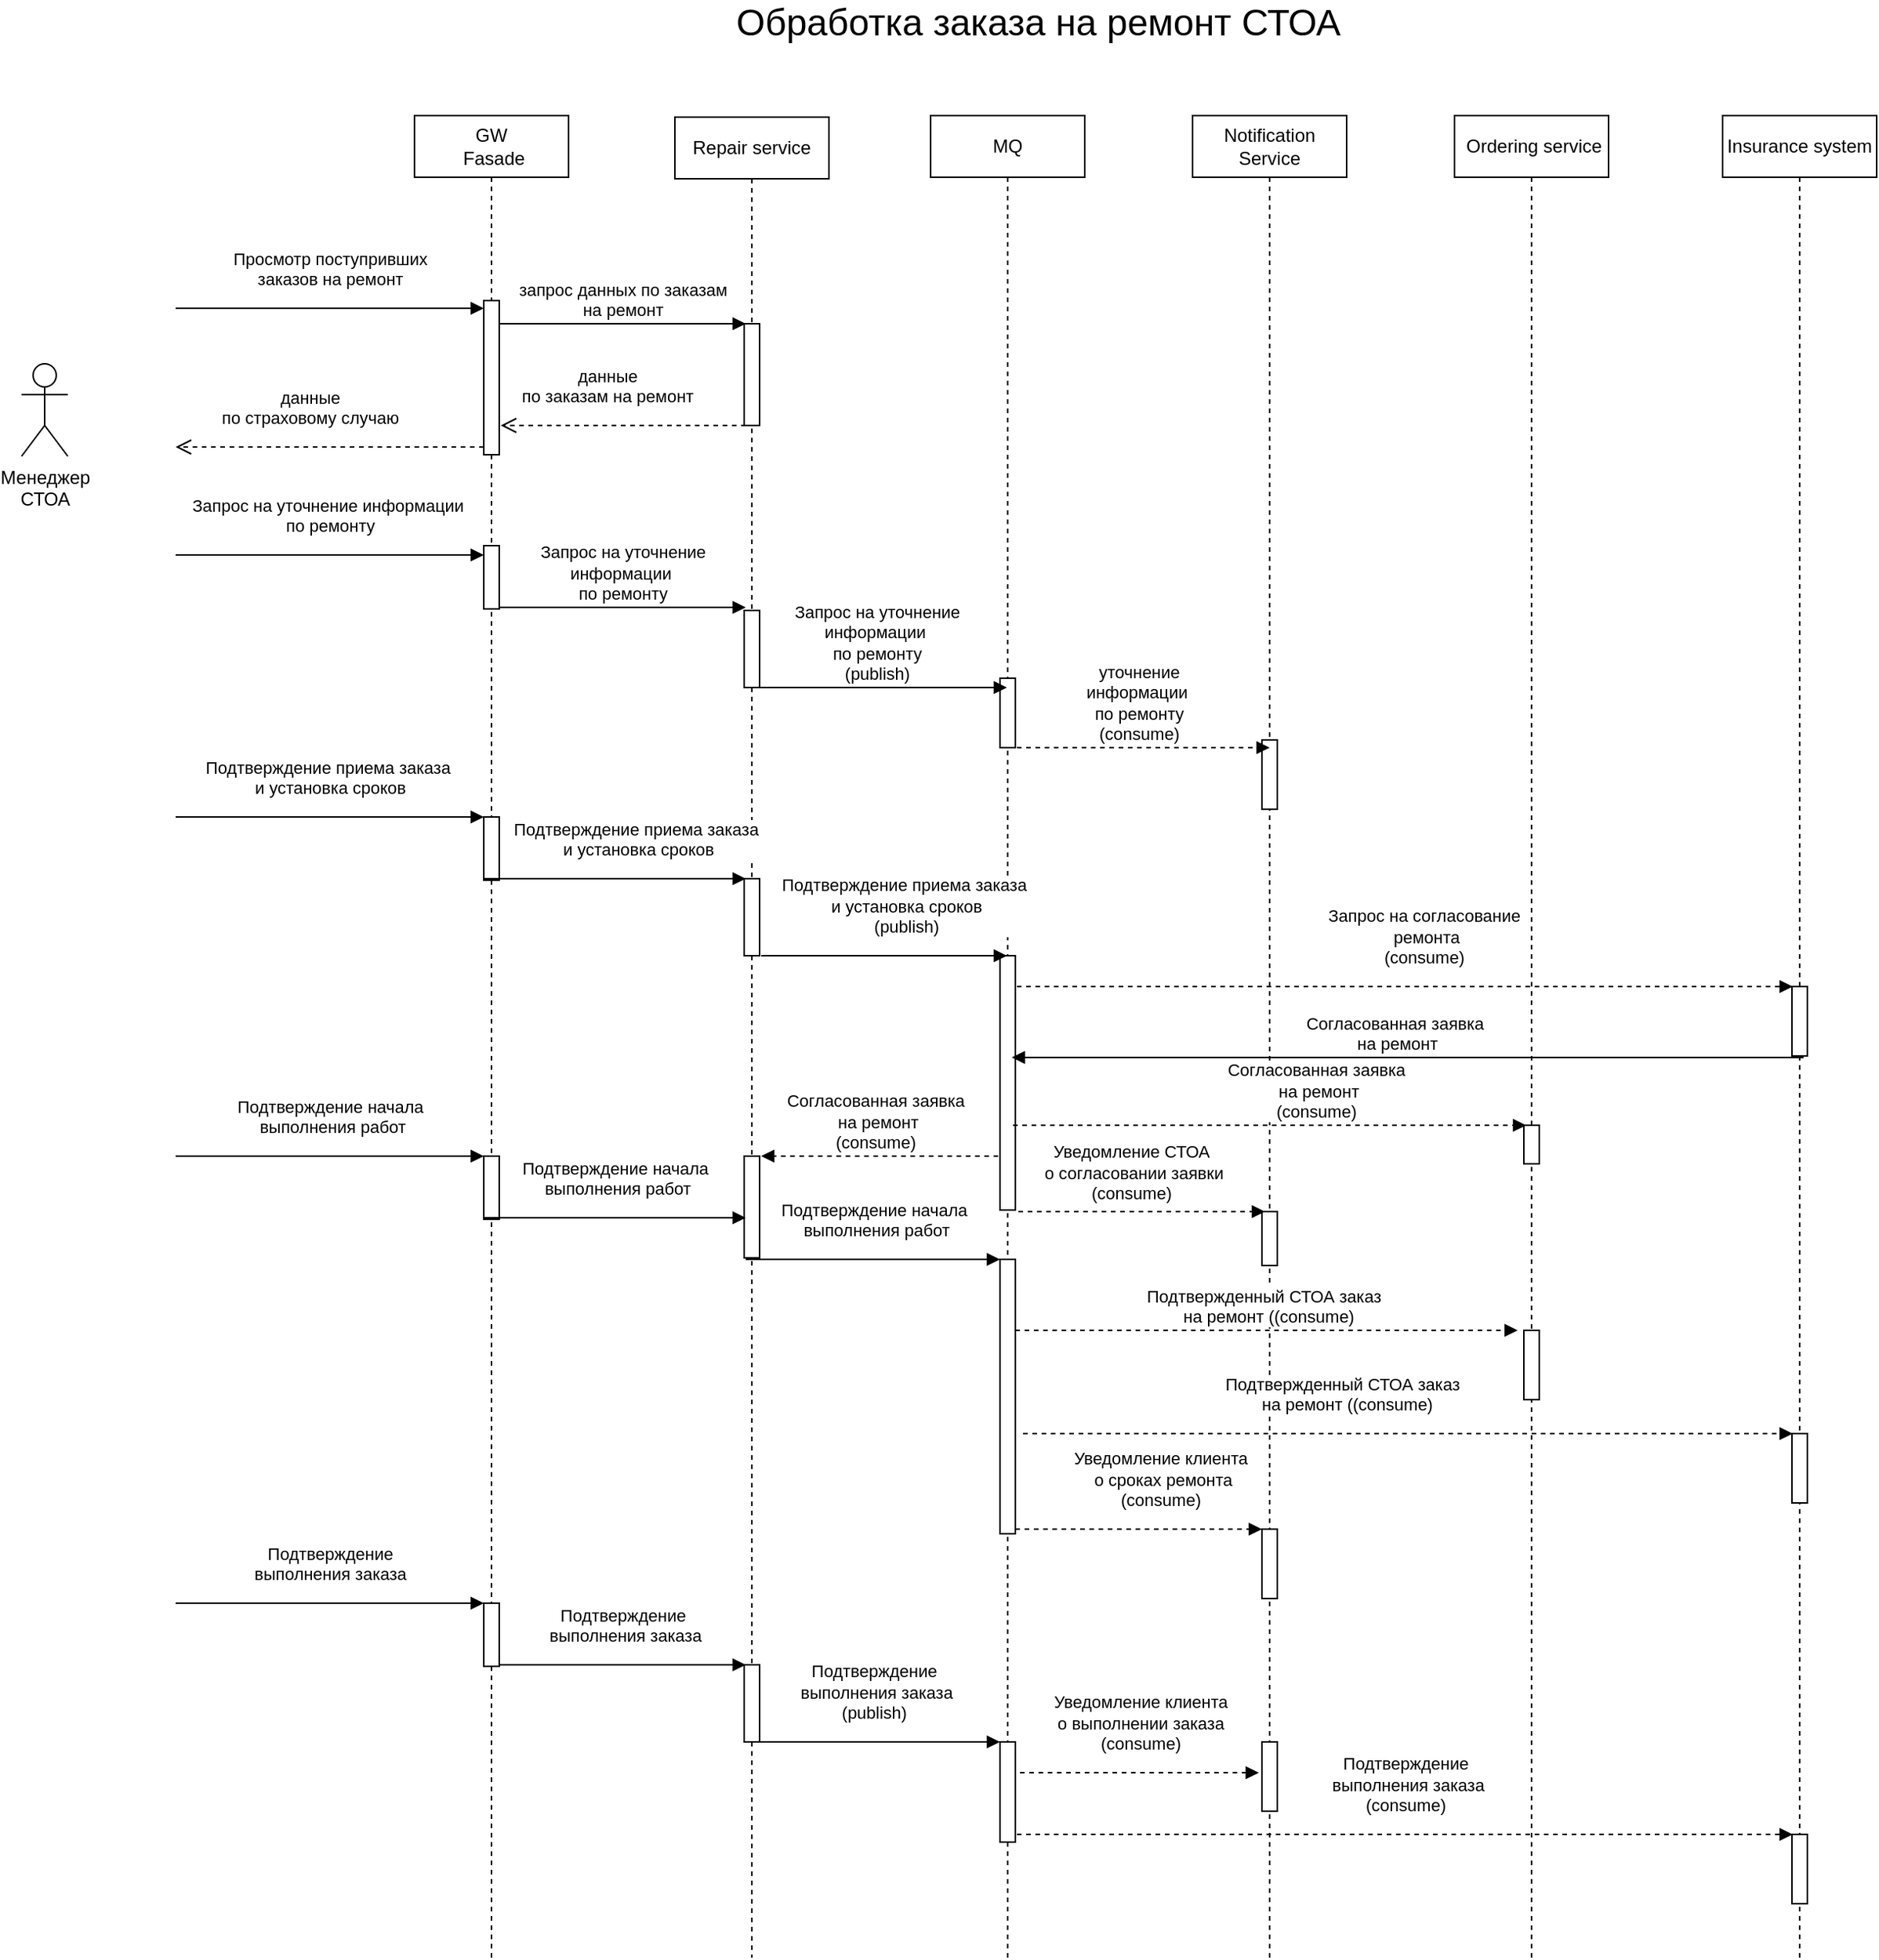 <mxfile version="22.1.3" type="device">
  <diagram name="Страница 1" id="X1VuIBabu0pYYO-fKi_C">
    <mxGraphModel dx="1562" dy="830" grid="1" gridSize="10" guides="1" tooltips="1" connect="1" arrows="1" fold="1" page="1" pageScale="1" pageWidth="1169" pageHeight="827" math="0" shadow="0">
      <root>
        <mxCell id="0" />
        <mxCell id="1" parent="0" />
        <mxCell id="5kMvGPbXQQpG_FBIuWni-1" value="Insurance system" style="shape=umlLifeline;perimeter=lifelinePerimeter;whiteSpace=wrap;html=1;container=1;dropTarget=0;collapsible=0;recursiveResize=0;outlineConnect=0;portConstraint=eastwest;newEdgeStyle={&quot;edgeStyle&quot;:&quot;elbowEdgeStyle&quot;,&quot;elbow&quot;:&quot;vertical&quot;,&quot;curved&quot;:0,&quot;rounded&quot;:0};labelBackgroundColor=default;" parent="1" vertex="1">
          <mxGeometry x="1124" y="85" width="100" height="1195" as="geometry" />
        </mxCell>
        <mxCell id="c8W6VCadi9x64FRJC4KS-23" value="" style="html=1;points=[[0,0,0,0,5],[0,1,0,0,-5],[1,0,0,0,5],[1,1,0,0,-5]];perimeter=orthogonalPerimeter;outlineConnect=0;targetShapes=umlLifeline;portConstraint=eastwest;newEdgeStyle={&quot;curved&quot;:0,&quot;rounded&quot;:0};" parent="5kMvGPbXQQpG_FBIuWni-1" vertex="1">
          <mxGeometry x="45" y="855" width="10" height="45" as="geometry" />
        </mxCell>
        <mxCell id="c8W6VCadi9x64FRJC4KS-34" value="" style="html=1;points=[[0,0,0,0,5],[0,1,0,0,-5],[1,0,0,0,5],[1,1,0,0,-5]];perimeter=orthogonalPerimeter;outlineConnect=0;targetShapes=umlLifeline;portConstraint=eastwest;newEdgeStyle={&quot;curved&quot;:0,&quot;rounded&quot;:0};" parent="5kMvGPbXQQpG_FBIuWni-1" vertex="1">
          <mxGeometry x="45" y="1115" width="10" height="45" as="geometry" />
        </mxCell>
        <mxCell id="w6kphhW_SbogIOgLhOLS-1" value="" style="html=1;points=[[0,0,0,0,5],[0,1,0,0,-5],[1,0,0,0,5],[1,1,0,0,-5]];perimeter=orthogonalPerimeter;outlineConnect=0;targetShapes=umlLifeline;portConstraint=eastwest;newEdgeStyle={&quot;curved&quot;:0,&quot;rounded&quot;:0};" parent="5kMvGPbXQQpG_FBIuWni-1" vertex="1">
          <mxGeometry x="45" y="565" width="10" height="45" as="geometry" />
        </mxCell>
        <mxCell id="5kMvGPbXQQpG_FBIuWni-3" value="MQ" style="shape=umlLifeline;perimeter=lifelinePerimeter;whiteSpace=wrap;html=1;container=1;dropTarget=0;collapsible=0;recursiveResize=0;outlineConnect=0;portConstraint=eastwest;newEdgeStyle={&quot;edgeStyle&quot;:&quot;elbowEdgeStyle&quot;,&quot;elbow&quot;:&quot;vertical&quot;,&quot;curved&quot;:0,&quot;rounded&quot;:0};" parent="1" vertex="1">
          <mxGeometry x="610" y="85" width="100" height="1195" as="geometry" />
        </mxCell>
        <mxCell id="c8W6VCadi9x64FRJC4KS-5" value="" style="html=1;points=[[0,0,0,0,5],[0,1,0,0,-5],[1,0,0,0,5],[1,1,0,0,-5]];perimeter=orthogonalPerimeter;outlineConnect=0;targetShapes=umlLifeline;portConstraint=eastwest;newEdgeStyle={&quot;curved&quot;:0,&quot;rounded&quot;:0};" parent="5kMvGPbXQQpG_FBIuWni-3" vertex="1">
          <mxGeometry x="45" y="365" width="10" height="45" as="geometry" />
        </mxCell>
        <mxCell id="c8W6VCadi9x64FRJC4KS-17" value="" style="html=1;points=[[0,0,0,0,5],[0,1,0,0,-5],[1,0,0,0,5],[1,1,0,0,-5]];perimeter=orthogonalPerimeter;outlineConnect=0;targetShapes=umlLifeline;portConstraint=eastwest;newEdgeStyle={&quot;curved&quot;:0,&quot;rounded&quot;:0};" parent="5kMvGPbXQQpG_FBIuWni-3" vertex="1">
          <mxGeometry x="45" y="545" width="10" height="165" as="geometry" />
        </mxCell>
        <mxCell id="c8W6VCadi9x64FRJC4KS-30" value="" style="html=1;points=[[0,0,0,0,5],[0,1,0,0,-5],[1,0,0,0,5],[1,1,0,0,-5]];perimeter=orthogonalPerimeter;outlineConnect=0;targetShapes=umlLifeline;portConstraint=eastwest;newEdgeStyle={&quot;curved&quot;:0,&quot;rounded&quot;:0};" parent="5kMvGPbXQQpG_FBIuWni-3" vertex="1">
          <mxGeometry x="45" y="1055" width="10" height="65" as="geometry" />
        </mxCell>
        <mxCell id="nSXLJaOGSlfHA8_WCFjH-5" value="" style="html=1;points=[[0,0,0,0,5],[0,1,0,0,-5],[1,0,0,0,5],[1,1,0,0,-5]];perimeter=orthogonalPerimeter;outlineConnect=0;targetShapes=umlLifeline;portConstraint=eastwest;newEdgeStyle={&quot;curved&quot;:0,&quot;rounded&quot;:0};" vertex="1" parent="5kMvGPbXQQpG_FBIuWni-3">
          <mxGeometry x="45" y="742" width="10" height="178" as="geometry" />
        </mxCell>
        <mxCell id="5kMvGPbXQQpG_FBIuWni-4" value="Notification Service" style="shape=umlLifeline;perimeter=lifelinePerimeter;whiteSpace=wrap;html=1;container=1;dropTarget=0;collapsible=0;recursiveResize=0;outlineConnect=0;portConstraint=eastwest;newEdgeStyle={&quot;edgeStyle&quot;:&quot;elbowEdgeStyle&quot;,&quot;elbow&quot;:&quot;vertical&quot;,&quot;curved&quot;:0,&quot;rounded&quot;:0};" parent="1" vertex="1">
          <mxGeometry x="780" y="85" width="100" height="1195" as="geometry" />
        </mxCell>
        <mxCell id="c8W6VCadi9x64FRJC4KS-10" value="" style="html=1;points=[[0,0,0,0,5],[0,1,0,0,-5],[1,0,0,0,5],[1,1,0,0,-5]];perimeter=orthogonalPerimeter;outlineConnect=0;targetShapes=umlLifeline;portConstraint=eastwest;newEdgeStyle={&quot;curved&quot;:0,&quot;rounded&quot;:0};" parent="5kMvGPbXQQpG_FBIuWni-4" vertex="1">
          <mxGeometry x="45" y="405" width="10" height="45" as="geometry" />
        </mxCell>
        <mxCell id="c8W6VCadi9x64FRJC4KS-19" value="" style="html=1;points=[[0,0,0,0,5],[0,1,0,0,-5],[1,0,0,0,5],[1,1,0,0,-5]];perimeter=orthogonalPerimeter;outlineConnect=0;targetShapes=umlLifeline;portConstraint=eastwest;newEdgeStyle={&quot;curved&quot;:0,&quot;rounded&quot;:0};" parent="5kMvGPbXQQpG_FBIuWni-4" vertex="1">
          <mxGeometry x="45" y="917" width="10" height="45" as="geometry" />
        </mxCell>
        <mxCell id="c8W6VCadi9x64FRJC4KS-32" value="" style="html=1;points=[[0,0,0,0,5],[0,1,0,0,-5],[1,0,0,0,5],[1,1,0,0,-5]];perimeter=orthogonalPerimeter;outlineConnect=0;targetShapes=umlLifeline;portConstraint=eastwest;newEdgeStyle={&quot;curved&quot;:0,&quot;rounded&quot;:0};" parent="5kMvGPbXQQpG_FBIuWni-4" vertex="1">
          <mxGeometry x="45" y="1055" width="10" height="45" as="geometry" />
        </mxCell>
        <mxCell id="w6kphhW_SbogIOgLhOLS-9" value="" style="html=1;points=[[0,0,0,0,5],[0,1,0,0,-5],[1,0,0,0,5],[1,1,0,0,-5]];perimeter=orthogonalPerimeter;outlineConnect=0;targetShapes=umlLifeline;portConstraint=eastwest;newEdgeStyle={&quot;curved&quot;:0,&quot;rounded&quot;:0};" parent="5kMvGPbXQQpG_FBIuWni-4" vertex="1">
          <mxGeometry x="45" y="711" width="10" height="35" as="geometry" />
        </mxCell>
        <mxCell id="5kMvGPbXQQpG_FBIuWni-11" value="&amp;nbsp;Ordering service" style="shape=umlLifeline;perimeter=lifelinePerimeter;whiteSpace=wrap;html=1;container=1;dropTarget=0;collapsible=0;recursiveResize=0;outlineConnect=0;portConstraint=eastwest;newEdgeStyle={&quot;edgeStyle&quot;:&quot;elbowEdgeStyle&quot;,&quot;elbow&quot;:&quot;vertical&quot;,&quot;curved&quot;:0,&quot;rounded&quot;:0};" parent="1" vertex="1">
          <mxGeometry x="950" y="85" width="100" height="1195" as="geometry" />
        </mxCell>
        <mxCell id="c8W6VCadi9x64FRJC4KS-21" value="" style="html=1;points=[[0,0,0,0,5],[0,1,0,0,-5],[1,0,0,0,5],[1,1,0,0,-5]];perimeter=orthogonalPerimeter;outlineConnect=0;targetShapes=umlLifeline;portConstraint=eastwest;newEdgeStyle={&quot;curved&quot;:0,&quot;rounded&quot;:0};" parent="5kMvGPbXQQpG_FBIuWni-11" vertex="1">
          <mxGeometry x="45" y="788" width="10" height="45" as="geometry" />
        </mxCell>
        <mxCell id="w6kphhW_SbogIOgLhOLS-7" value="" style="html=1;points=[[0,0,0,0,5],[0,1,0,0,-5],[1,0,0,0,5],[1,1,0,0,-5]];perimeter=orthogonalPerimeter;outlineConnect=0;targetShapes=umlLifeline;portConstraint=eastwest;newEdgeStyle={&quot;curved&quot;:0,&quot;rounded&quot;:0};" parent="5kMvGPbXQQpG_FBIuWni-11" vertex="1">
          <mxGeometry x="45" y="655" width="10" height="25" as="geometry" />
        </mxCell>
        <mxCell id="LrFNyvx7Tn5cQzwZqslB-2" value="Менеджер&lt;br&gt;СТОА" style="shape=umlActor;verticalLabelPosition=bottom;verticalAlign=top;html=1;" parent="1" vertex="1">
          <mxGeometry x="20" y="246" width="30" height="60" as="geometry" />
        </mxCell>
        <mxCell id="LrFNyvx7Tn5cQzwZqslB-10" value="Repair service" style="shape=umlLifeline;perimeter=lifelinePerimeter;whiteSpace=wrap;html=1;container=1;dropTarget=0;collapsible=0;recursiveResize=0;outlineConnect=0;portConstraint=eastwest;newEdgeStyle={&quot;curved&quot;:0,&quot;rounded&quot;:0};" parent="1" vertex="1">
          <mxGeometry x="444" y="86" width="100" height="1194" as="geometry" />
        </mxCell>
        <mxCell id="UsgW71boSpDIxjrZu9mr-2" value="" style="html=1;points=[[0,0,0,0,5],[0,1,0,0,-5],[1,0,0,0,5],[1,1,0,0,-5]];perimeter=orthogonalPerimeter;outlineConnect=0;targetShapes=umlLifeline;portConstraint=eastwest;newEdgeStyle={&quot;curved&quot;:0,&quot;rounded&quot;:0};" parent="LrFNyvx7Tn5cQzwZqslB-10" vertex="1">
          <mxGeometry x="45" y="134" width="10" height="66" as="geometry" />
        </mxCell>
        <mxCell id="c8W6VCadi9x64FRJC4KS-2" value="" style="html=1;points=[[0,0,0,0,5],[0,1,0,0,-5],[1,0,0,0,5],[1,1,0,0,-5]];perimeter=orthogonalPerimeter;outlineConnect=0;targetShapes=umlLifeline;portConstraint=eastwest;newEdgeStyle={&quot;curved&quot;:0,&quot;rounded&quot;:0};" parent="LrFNyvx7Tn5cQzwZqslB-10" vertex="1">
          <mxGeometry x="45" y="320" width="10" height="50" as="geometry" />
        </mxCell>
        <mxCell id="c8W6VCadi9x64FRJC4KS-15" value="" style="html=1;points=[[0,0,0,0,5],[0,1,0,0,-5],[1,0,0,0,5],[1,1,0,0,-5]];perimeter=orthogonalPerimeter;outlineConnect=0;targetShapes=umlLifeline;portConstraint=eastwest;newEdgeStyle={&quot;curved&quot;:0,&quot;rounded&quot;:0};" parent="LrFNyvx7Tn5cQzwZqslB-10" vertex="1">
          <mxGeometry x="45" y="494" width="10" height="50" as="geometry" />
        </mxCell>
        <mxCell id="c8W6VCadi9x64FRJC4KS-28" value="" style="html=1;points=[[0,0,0,0,5],[0,1,0,0,-5],[1,0,0,0,5],[1,1,0,0,-5]];perimeter=orthogonalPerimeter;outlineConnect=0;targetShapes=umlLifeline;portConstraint=eastwest;newEdgeStyle={&quot;curved&quot;:0,&quot;rounded&quot;:0};" parent="LrFNyvx7Tn5cQzwZqslB-10" vertex="1">
          <mxGeometry x="45" y="1004" width="10" height="50" as="geometry" />
        </mxCell>
        <mxCell id="w6kphhW_SbogIOgLhOLS-5" value="" style="html=1;points=[[0,0,0,0,5],[0,1,0,0,-5],[1,0,0,0,5],[1,1,0,0,-5]];perimeter=orthogonalPerimeter;outlineConnect=0;targetShapes=umlLifeline;portConstraint=eastwest;newEdgeStyle={&quot;curved&quot;:0,&quot;rounded&quot;:0};" parent="LrFNyvx7Tn5cQzwZqslB-10" vertex="1">
          <mxGeometry x="45" y="674" width="10" height="66" as="geometry" />
        </mxCell>
        <mxCell id="LrFNyvx7Tn5cQzwZqslB-12" value="Просмотр поступривших &lt;br&gt;заказов на ремонт" style="html=1;verticalAlign=bottom;endArrow=block;curved=0;rounded=0;entryX=0;entryY=0;entryDx=0;entryDy=5;entryPerimeter=0;" parent="1" target="_3-TRgmvLad44blOpgIH-4" edge="1">
          <mxGeometry y="10" width="80" relative="1" as="geometry">
            <mxPoint x="120" y="210" as="sourcePoint" />
            <mxPoint x="150" y="211" as="targetPoint" />
            <mxPoint as="offset" />
          </mxGeometry>
        </mxCell>
        <mxCell id="_3-TRgmvLad44blOpgIH-1" value="Обработка заказа на ремонт СТОА" style="text;html=1;strokeColor=none;fillColor=none;align=center;verticalAlign=middle;whiteSpace=wrap;rounded=0;fontSize=24;" parent="1" vertex="1">
          <mxGeometry x="275" y="10" width="810" height="30" as="geometry" />
        </mxCell>
        <mxCell id="_3-TRgmvLad44blOpgIH-3" value="GW&lt;br&gt;&amp;nbsp;Fasade" style="shape=umlLifeline;perimeter=lifelinePerimeter;whiteSpace=wrap;html=1;container=1;dropTarget=0;collapsible=0;recursiveResize=0;outlineConnect=0;portConstraint=eastwest;newEdgeStyle={&quot;curved&quot;:0,&quot;rounded&quot;:0};" parent="1" vertex="1">
          <mxGeometry x="275" y="85" width="100" height="1195" as="geometry" />
        </mxCell>
        <mxCell id="_3-TRgmvLad44blOpgIH-4" value="" style="html=1;points=[[0,0,0,0,5],[0,1,0,0,-5],[1,0,0,0,5],[1,1,0,0,-5]];perimeter=orthogonalPerimeter;outlineConnect=0;targetShapes=umlLifeline;portConstraint=eastwest;newEdgeStyle={&quot;curved&quot;:0,&quot;rounded&quot;:0};" parent="_3-TRgmvLad44blOpgIH-3" vertex="1">
          <mxGeometry x="45" y="120" width="10" height="100" as="geometry" />
        </mxCell>
        <mxCell id="c8W6VCadi9x64FRJC4KS-1" value="" style="html=1;points=[[0,0,0,0,5],[0,1,0,0,-5],[1,0,0,0,5],[1,1,0,0,-5]];perimeter=orthogonalPerimeter;outlineConnect=0;targetShapes=umlLifeline;portConstraint=eastwest;newEdgeStyle={&quot;curved&quot;:0,&quot;rounded&quot;:0};" parent="_3-TRgmvLad44blOpgIH-3" vertex="1">
          <mxGeometry x="45" y="279" width="10" height="41" as="geometry" />
        </mxCell>
        <mxCell id="c8W6VCadi9x64FRJC4KS-12" value="" style="html=1;points=[[0,0,0,0,5],[0,1,0,0,-5],[1,0,0,0,5],[1,1,0,0,-5]];perimeter=orthogonalPerimeter;outlineConnect=0;targetShapes=umlLifeline;portConstraint=eastwest;newEdgeStyle={&quot;curved&quot;:0,&quot;rounded&quot;:0};" parent="_3-TRgmvLad44blOpgIH-3" vertex="1">
          <mxGeometry x="45" y="455" width="10" height="41" as="geometry" />
        </mxCell>
        <mxCell id="c8W6VCadi9x64FRJC4KS-26" value="" style="html=1;points=[[0,0,0,0,5],[0,1,0,0,-5],[1,0,0,0,5],[1,1,0,0,-5]];perimeter=orthogonalPerimeter;outlineConnect=0;targetShapes=umlLifeline;portConstraint=eastwest;newEdgeStyle={&quot;curved&quot;:0,&quot;rounded&quot;:0};" parent="_3-TRgmvLad44blOpgIH-3" vertex="1">
          <mxGeometry x="45" y="965" width="10" height="41" as="geometry" />
        </mxCell>
        <mxCell id="nSXLJaOGSlfHA8_WCFjH-2" value="" style="html=1;points=[[0,0,0,0,5],[0,1,0,0,-5],[1,0,0,0,5],[1,1,0,0,-5]];perimeter=orthogonalPerimeter;outlineConnect=0;targetShapes=umlLifeline;portConstraint=eastwest;newEdgeStyle={&quot;curved&quot;:0,&quot;rounded&quot;:0};" vertex="1" parent="_3-TRgmvLad44blOpgIH-3">
          <mxGeometry x="45" y="675" width="10" height="41" as="geometry" />
        </mxCell>
        <mxCell id="_3-TRgmvLad44blOpgIH-5" value="запрос данных по заказам &lt;br&gt;на ремонт" style="html=1;verticalAlign=bottom;endArrow=block;curved=0;rounded=0;entryX=0;entryY=0;entryDx=0;entryDy=5;entryPerimeter=0;" parent="1" edge="1">
          <mxGeometry width="80" relative="1" as="geometry">
            <mxPoint x="330" y="220" as="sourcePoint" />
            <mxPoint x="490" y="220" as="targetPoint" />
            <mxPoint as="offset" />
          </mxGeometry>
        </mxCell>
        <mxCell id="_3-TRgmvLad44blOpgIH-6" value="данные&lt;br style=&quot;border-color: var(--border-color);&quot;&gt;по заказам на ремонт" style="html=1;verticalAlign=bottom;endArrow=open;dashed=1;endSize=8;curved=0;rounded=0;" parent="1" edge="1">
          <mxGeometry x="0.142" y="-10" relative="1" as="geometry">
            <mxPoint x="490" y="286" as="sourcePoint" />
            <mxPoint x="331" y="286" as="targetPoint" />
            <mxPoint x="1" as="offset" />
          </mxGeometry>
        </mxCell>
        <mxCell id="_3-TRgmvLad44blOpgIH-7" value="данные&lt;br style=&quot;border-color: var(--border-color);&quot;&gt;по страховому случаю" style="html=1;verticalAlign=bottom;endArrow=open;dashed=1;endSize=8;curved=0;rounded=0;" parent="1" edge="1">
          <mxGeometry x="0.142" y="-10" relative="1" as="geometry">
            <mxPoint x="320" y="300" as="sourcePoint" />
            <mxPoint x="120" y="300" as="targetPoint" />
            <mxPoint x="1" as="offset" />
          </mxGeometry>
        </mxCell>
        <mxCell id="c8W6VCadi9x64FRJC4KS-3" value="Запрос на уточнение информации&amp;nbsp;&lt;br&gt;по ремонту" style="html=1;verticalAlign=bottom;endArrow=block;curved=0;rounded=0;entryX=0;entryY=0;entryDx=0;entryDy=5;entryPerimeter=0;" parent="1" edge="1">
          <mxGeometry y="10" width="80" relative="1" as="geometry">
            <mxPoint x="120" y="370" as="sourcePoint" />
            <mxPoint x="320" y="370" as="targetPoint" />
            <mxPoint as="offset" />
          </mxGeometry>
        </mxCell>
        <mxCell id="c8W6VCadi9x64FRJC4KS-4" value="Запрос на уточнение &lt;br&gt;информации&amp;nbsp;&lt;br style=&quot;border-color: var(--border-color);&quot;&gt;по ремонту" style="html=1;verticalAlign=bottom;endArrow=block;curved=0;rounded=0;entryX=0;entryY=0;entryDx=0;entryDy=5;entryPerimeter=0;" parent="1" edge="1">
          <mxGeometry width="80" relative="1" as="geometry">
            <mxPoint x="330" y="404" as="sourcePoint" />
            <mxPoint x="490" y="404" as="targetPoint" />
            <mxPoint as="offset" />
          </mxGeometry>
        </mxCell>
        <mxCell id="c8W6VCadi9x64FRJC4KS-7" value="Запрос на уточнение &lt;br&gt;информации&amp;nbsp;&lt;br style=&quot;border-color: var(--border-color);&quot;&gt;по ремонту&lt;br&gt;(publish)" style="html=1;verticalAlign=bottom;endArrow=block;curved=0;rounded=0;" parent="1" target="5kMvGPbXQQpG_FBIuWni-3" edge="1">
          <mxGeometry width="80" relative="1" as="geometry">
            <mxPoint x="490" y="456" as="sourcePoint" />
            <mxPoint x="650" y="456" as="targetPoint" />
            <mxPoint as="offset" />
          </mxGeometry>
        </mxCell>
        <mxCell id="c8W6VCadi9x64FRJC4KS-11" value="уточнение &lt;br&gt;информации&amp;nbsp;&lt;br style=&quot;border-color: var(--border-color);&quot;&gt;по ремонту&lt;br&gt;(consume)" style="html=1;verticalAlign=bottom;endArrow=block;curved=0;rounded=0;dashed=1;" parent="1" edge="1">
          <mxGeometry width="80" relative="1" as="geometry">
            <mxPoint x="660" y="495" as="sourcePoint" />
            <mxPoint x="830" y="495" as="targetPoint" />
            <mxPoint as="offset" />
          </mxGeometry>
        </mxCell>
        <mxCell id="c8W6VCadi9x64FRJC4KS-14" value="Подтверждение приема заказа&amp;nbsp;&lt;br&gt;и установка сроков" style="html=1;verticalAlign=bottom;endArrow=block;curved=0;rounded=0;entryX=0;entryY=0;entryDx=0;entryDy=5;entryPerimeter=0;" parent="1" edge="1">
          <mxGeometry y="10" width="80" relative="1" as="geometry">
            <mxPoint x="120" y="540" as="sourcePoint" />
            <mxPoint x="320" y="540" as="targetPoint" />
            <mxPoint as="offset" />
          </mxGeometry>
        </mxCell>
        <mxCell id="c8W6VCadi9x64FRJC4KS-16" value="Подтверждение приема заказа&amp;nbsp;&lt;br&gt;и установка сроков" style="html=1;verticalAlign=bottom;endArrow=block;curved=0;rounded=0;" parent="1" edge="1">
          <mxGeometry x="0.176" y="10" width="80" relative="1" as="geometry">
            <mxPoint x="320" y="580" as="sourcePoint" />
            <mxPoint x="490" y="580" as="targetPoint" />
            <mxPoint as="offset" />
          </mxGeometry>
        </mxCell>
        <mxCell id="c8W6VCadi9x64FRJC4KS-18" value="Подтверждение приема заказа&amp;nbsp;&lt;br&gt;и установка сроков&lt;br&gt;(publish)" style="html=1;verticalAlign=bottom;endArrow=block;curved=0;rounded=0;" parent="1" target="5kMvGPbXQQpG_FBIuWni-3" edge="1">
          <mxGeometry x="0.176" y="10" width="80" relative="1" as="geometry">
            <mxPoint x="500" y="630" as="sourcePoint" />
            <mxPoint x="670" y="630" as="targetPoint" />
            <mxPoint as="offset" />
          </mxGeometry>
        </mxCell>
        <mxCell id="c8W6VCadi9x64FRJC4KS-20" value="Уведомление клиента&lt;br&gt;&amp;nbsp;о сроках ремонта&lt;br&gt;(consume)" style="html=1;verticalAlign=bottom;endArrow=block;curved=0;rounded=0;dashed=1;" parent="1" edge="1">
          <mxGeometry x="0.176" y="10" width="80" relative="1" as="geometry">
            <mxPoint x="665" y="1002" as="sourcePoint" />
            <mxPoint x="825" y="1002" as="targetPoint" />
            <mxPoint as="offset" />
          </mxGeometry>
        </mxCell>
        <mxCell id="c8W6VCadi9x64FRJC4KS-22" value="Подтвержденный СТОА заказ&amp;nbsp;&amp;nbsp;&lt;br&gt;на ремонт ((consume)" style="html=1;verticalAlign=bottom;endArrow=block;curved=0;rounded=0;dashed=1;" parent="1" edge="1">
          <mxGeometry x="0.002" width="80" relative="1" as="geometry">
            <mxPoint x="665" y="873" as="sourcePoint" />
            <mxPoint x="991" y="873" as="targetPoint" />
            <mxPoint as="offset" />
          </mxGeometry>
        </mxCell>
        <mxCell id="c8W6VCadi9x64FRJC4KS-24" value="Подтвержденный СТОА заказ&amp;nbsp;&amp;nbsp;&lt;br&gt;на ремонт ((consume)" style="html=1;verticalAlign=bottom;endArrow=block;curved=0;rounded=0;dashed=1;" parent="1" edge="1">
          <mxGeometry x="-0.159" y="10" width="80" relative="1" as="geometry">
            <mxPoint x="670" y="940" as="sourcePoint" />
            <mxPoint x="1169.5" y="940" as="targetPoint" />
            <mxPoint as="offset" />
          </mxGeometry>
        </mxCell>
        <mxCell id="c8W6VCadi9x64FRJC4KS-27" value="Подтверждение &lt;br&gt;выполнения заказа" style="html=1;verticalAlign=bottom;endArrow=block;curved=0;rounded=0;entryX=0;entryY=0;entryDx=0;entryDy=5;entryPerimeter=0;" parent="1" edge="1">
          <mxGeometry y="10" width="80" relative="1" as="geometry">
            <mxPoint x="120" y="1050" as="sourcePoint" />
            <mxPoint x="320" y="1050" as="targetPoint" />
            <mxPoint as="offset" />
          </mxGeometry>
        </mxCell>
        <mxCell id="c8W6VCadi9x64FRJC4KS-29" value="Подтверждение&lt;br&gt;&amp;nbsp;выполнения заказа" style="html=1;verticalAlign=bottom;endArrow=block;curved=0;rounded=0;" parent="1" edge="1">
          <mxGeometry y="10" width="80" relative="1" as="geometry">
            <mxPoint x="330" y="1090" as="sourcePoint" />
            <mxPoint x="490" y="1090" as="targetPoint" />
            <mxPoint as="offset" />
          </mxGeometry>
        </mxCell>
        <mxCell id="c8W6VCadi9x64FRJC4KS-31" value="Подтверждение&lt;br&gt;&amp;nbsp;выполнения заказа&lt;br&gt;(publish)" style="html=1;verticalAlign=bottom;endArrow=block;curved=0;rounded=0;" parent="1" edge="1">
          <mxGeometry y="10" width="80" relative="1" as="geometry">
            <mxPoint x="490" y="1140" as="sourcePoint" />
            <mxPoint x="655" y="1140" as="targetPoint" />
            <mxPoint as="offset" />
          </mxGeometry>
        </mxCell>
        <mxCell id="c8W6VCadi9x64FRJC4KS-35" value="Уведомление клиента &lt;br&gt;о выполнении заказа&lt;br&gt;(consume)" style="html=1;verticalAlign=bottom;endArrow=block;curved=0;rounded=0;dashed=1;" parent="1" edge="1">
          <mxGeometry y="10" width="80" relative="1" as="geometry">
            <mxPoint x="668" y="1160" as="sourcePoint" />
            <mxPoint x="823" y="1160" as="targetPoint" />
            <mxPoint as="offset" />
          </mxGeometry>
        </mxCell>
        <mxCell id="c8W6VCadi9x64FRJC4KS-36" value="Подтверждение&lt;br&gt;&amp;nbsp;выполнения заказа&lt;br&gt;(consume)" style="html=1;verticalAlign=bottom;endArrow=block;curved=0;rounded=0;dashed=1;" parent="1" edge="1">
          <mxGeometry x="0.001" y="10" width="80" relative="1" as="geometry">
            <mxPoint x="666" y="1200" as="sourcePoint" />
            <mxPoint x="1169.5" y="1200" as="targetPoint" />
            <mxPoint as="offset" />
          </mxGeometry>
        </mxCell>
        <mxCell id="w6kphhW_SbogIOgLhOLS-2" value="Запрос на согласование&lt;br style=&quot;border-color: var(--border-color);&quot;&gt;&amp;nbsp;ремонта&lt;br&gt;(consume)" style="html=1;verticalAlign=bottom;endArrow=block;curved=0;rounded=0;dashed=1;" parent="1" edge="1">
          <mxGeometry x="0.049" y="10" width="80" relative="1" as="geometry">
            <mxPoint x="666" y="650" as="sourcePoint" />
            <mxPoint x="1169.5" y="650" as="targetPoint" />
            <mxPoint as="offset" />
          </mxGeometry>
        </mxCell>
        <mxCell id="w6kphhW_SbogIOgLhOLS-3" value="Согласованная заявка&lt;br style=&quot;border-color: var(--border-color);&quot;&gt;&amp;nbsp;на ремонт" style="html=1;verticalAlign=bottom;endArrow=block;curved=0;rounded=0;" parent="1" edge="1">
          <mxGeometry x="0.035" width="80" relative="1" as="geometry">
            <mxPoint x="1176.5" y="696.0" as="sourcePoint" />
            <mxPoint x="662.667" y="696.0" as="targetPoint" />
            <mxPoint as="offset" />
          </mxGeometry>
        </mxCell>
        <mxCell id="w6kphhW_SbogIOgLhOLS-6" value="Согласованная заявка&lt;br style=&quot;border-color: var(--border-color);&quot;&gt;&amp;nbsp;на ремонт&lt;br&gt;(consume)" style="html=1;verticalAlign=bottom;endArrow=block;curved=0;rounded=0;dashed=1;" parent="1" edge="1">
          <mxGeometry x="0.037" width="80" relative="1" as="geometry">
            <mxPoint x="653.83" y="760.0" as="sourcePoint" />
            <mxPoint x="500" y="760" as="targetPoint" />
            <mxPoint as="offset" />
          </mxGeometry>
        </mxCell>
        <mxCell id="w6kphhW_SbogIOgLhOLS-8" value="Согласованная заявка&lt;br style=&quot;border-color: var(--border-color);&quot;&gt;&amp;nbsp;на ремонт&lt;br&gt;(consume)" style="html=1;verticalAlign=bottom;endArrow=block;curved=0;rounded=0;dashed=1;" parent="1" edge="1">
          <mxGeometry x="0.18" width="80" relative="1" as="geometry">
            <mxPoint x="663.5" y="740" as="sourcePoint" />
            <mxPoint x="996.5" y="740" as="targetPoint" />
            <mxPoint as="offset" />
          </mxGeometry>
        </mxCell>
        <mxCell id="w6kphhW_SbogIOgLhOLS-10" value="Уведомление СТОА&lt;br&gt;&amp;nbsp;о согласовании заявки &lt;br&gt;(consume)" style="html=1;verticalAlign=bottom;endArrow=block;curved=0;rounded=0;dashed=1;" parent="1" edge="1">
          <mxGeometry x="-0.087" y="3" width="80" relative="1" as="geometry">
            <mxPoint x="667" y="796" as="sourcePoint" />
            <mxPoint x="827" y="796" as="targetPoint" />
            <mxPoint as="offset" />
          </mxGeometry>
        </mxCell>
        <mxCell id="nSXLJaOGSlfHA8_WCFjH-1" value="Подтверждение начала&lt;br&gt;&amp;nbsp;выполнения работ" style="html=1;verticalAlign=bottom;endArrow=block;curved=0;rounded=0;entryX=0;entryY=0;entryDx=0;entryDy=5;entryPerimeter=0;" edge="1" parent="1">
          <mxGeometry y="10" width="80" relative="1" as="geometry">
            <mxPoint x="120" y="760" as="sourcePoint" />
            <mxPoint x="320" y="760" as="targetPoint" />
            <mxPoint as="offset" />
          </mxGeometry>
        </mxCell>
        <mxCell id="nSXLJaOGSlfHA8_WCFjH-3" value="Подтверждение начала&lt;br&gt;&amp;nbsp;выполнения работ" style="html=1;verticalAlign=bottom;endArrow=block;curved=0;rounded=0;" edge="1" parent="1">
          <mxGeometry y="10" width="80" relative="1" as="geometry">
            <mxPoint x="320" y="800" as="sourcePoint" />
            <mxPoint x="490" y="800" as="targetPoint" />
            <mxPoint as="offset" />
          </mxGeometry>
        </mxCell>
        <mxCell id="nSXLJaOGSlfHA8_WCFjH-4" value="Подтверждение начала&lt;br&gt;&amp;nbsp;выполнения работ" style="html=1;verticalAlign=bottom;endArrow=block;curved=0;rounded=0;" edge="1" parent="1" target="nSXLJaOGSlfHA8_WCFjH-5">
          <mxGeometry y="10" width="80" relative="1" as="geometry">
            <mxPoint x="490" y="827" as="sourcePoint" />
            <mxPoint x="650" y="827" as="targetPoint" />
            <mxPoint as="offset" />
          </mxGeometry>
        </mxCell>
      </root>
    </mxGraphModel>
  </diagram>
</mxfile>
